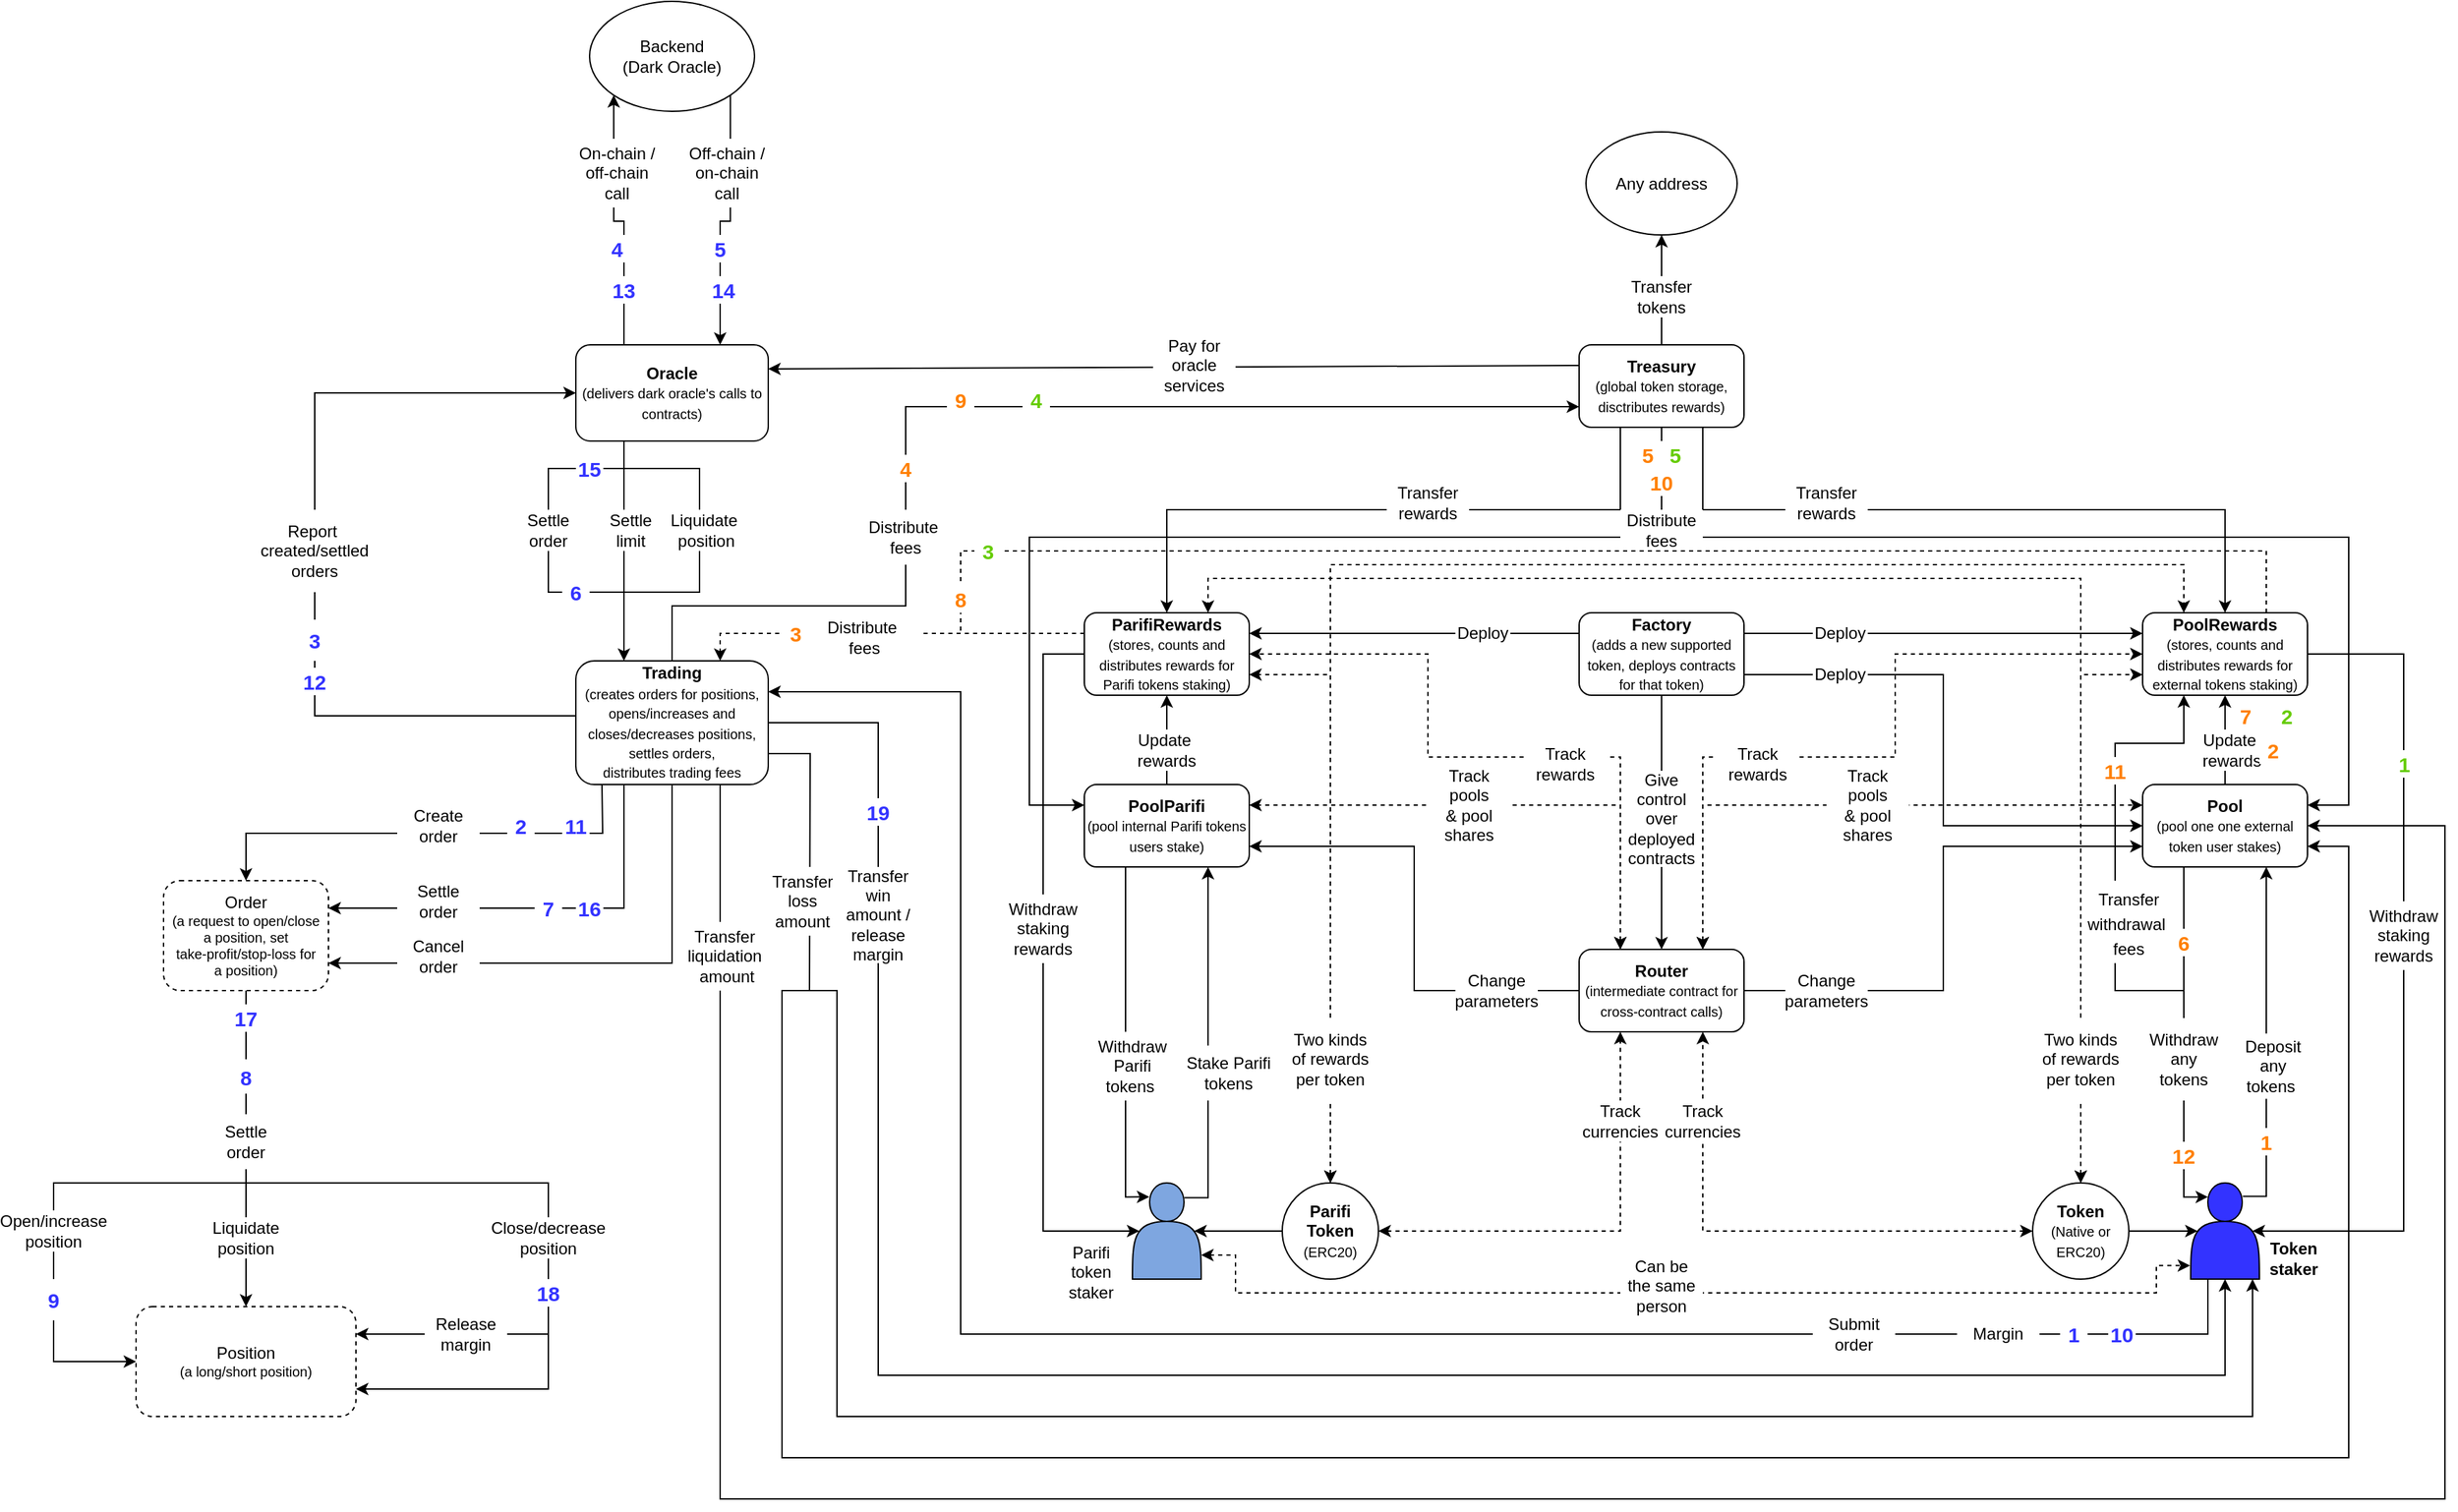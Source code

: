 <mxfile version="20.5.3" type="device"><diagram id="ODm6W6HUBtGSXCXkQlaS" name="Страница 1"><mxGraphModel dx="2249" dy="791" grid="1" gridSize="10" guides="1" tooltips="1" connect="1" arrows="1" fold="1" page="1" pageScale="1" pageWidth="827" pageHeight="1169" math="0" shadow="0"><root><mxCell id="0"/><mxCell id="1" parent="0"/><mxCell id="grOYppecKNRDdf87XEda-1" value="&lt;b style=&quot;&quot;&gt;&lt;font style=&quot;font-size: 12px;&quot;&gt;Factory&lt;/font&gt;&lt;/b&gt;&lt;br&gt;&lt;span style=&quot;font-size: 10px;&quot;&gt;(adds a new supported token, deploys contracts for that token)&lt;/span&gt;" style="rounded=1;whiteSpace=wrap;html=1;" parent="1" vertex="1"><mxGeometry x="630" y="525" width="120" height="60" as="geometry"/></mxCell><mxCell id="grOYppecKNRDdf87XEda-2" value="&lt;font style=&quot;font-size: 12px;&quot;&gt;&lt;b&gt;Oracle&lt;/b&gt;&lt;/font&gt;&lt;br&gt;&lt;font style=&quot;font-size: 10px;&quot;&gt;(delivers dark oracle's calls to contracts)&lt;/font&gt;" style="rounded=1;whiteSpace=wrap;html=1;" parent="1" vertex="1"><mxGeometry x="-100" y="330" width="140" height="70" as="geometry"/></mxCell><mxCell id="grOYppecKNRDdf87XEda-3" value="&lt;b&gt;Pool&lt;/b&gt;&lt;br style=&quot;font-size: 11px;&quot;&gt;&lt;font size=&quot;1&quot;&gt;(pool one one external token user stakes)&lt;/font&gt;" style="rounded=1;whiteSpace=wrap;html=1;" parent="1" vertex="1"><mxGeometry x="1040" y="650" width="120" height="60" as="geometry"/></mxCell><mxCell id="grOYppecKNRDdf87XEda-4" value="&lt;b&gt;PoolParifi&lt;/b&gt;&lt;br style=&quot;font-size: 11px;&quot;&gt;&lt;font size=&quot;1&quot;&gt;(pool internal Parifi tokens users stake)&lt;/font&gt;" style="rounded=1;whiteSpace=wrap;html=1;" parent="1" vertex="1"><mxGeometry x="270" y="650" width="120" height="60" as="geometry"/></mxCell><mxCell id="grOYppecKNRDdf87XEda-5" value="&lt;b&gt;PoolRewards&lt;/b&gt;&lt;br style=&quot;font-size: 11px;&quot;&gt;&lt;font size=&quot;1&quot;&gt;(stores, counts and distributes rewards for external tokens staking)&lt;/font&gt;" style="rounded=1;whiteSpace=wrap;html=1;" parent="1" vertex="1"><mxGeometry x="1040" y="525" width="120" height="60" as="geometry"/></mxCell><mxCell id="grOYppecKNRDdf87XEda-6" value="&lt;font style=&quot;font-size: 12px;&quot;&gt;&lt;b&gt;Trading&lt;/b&gt;&lt;/font&gt;&lt;br&gt;&lt;span style=&quot;font-size: 10px;&quot;&gt;(creates orders for positions, opens/increases and closes/decreases positions, settles orders,&lt;/span&gt;&lt;br&gt;&lt;span style=&quot;font-size: 10px;&quot;&gt;distributes trading fees&lt;/span&gt;" style="rounded=1;whiteSpace=wrap;html=1;" parent="1" vertex="1"><mxGeometry x="-100" y="560" width="140" height="90" as="geometry"/></mxCell><mxCell id="grOYppecKNRDdf87XEda-7" value="Backend&lt;br&gt;(Dark Oracle)" style="ellipse;whiteSpace=wrap;html=1;" parent="1" vertex="1"><mxGeometry x="-90" y="80" width="120" height="80" as="geometry"/></mxCell><mxCell id="grOYppecKNRDdf87XEda-8" value="&lt;b&gt;Router&lt;/b&gt;&lt;br style=&quot;font-size: 11px;&quot;&gt;&lt;font size=&quot;1&quot;&gt;(intermediate contract for cross-contract calls)&lt;/font&gt;" style="rounded=1;whiteSpace=wrap;html=1;" parent="1" vertex="1"><mxGeometry x="630" y="770" width="120" height="60" as="geometry"/></mxCell><mxCell id="grOYppecKNRDdf87XEda-9" value="&lt;b&gt;Treasury&lt;/b&gt;&lt;br style=&quot;font-size: 11px;&quot;&gt;&lt;font size=&quot;1&quot;&gt;(global token storage, disctributes rewards)&lt;/font&gt;" style="rounded=1;whiteSpace=wrap;html=1;" parent="1" vertex="1"><mxGeometry x="630" y="330" width="120" height="60" as="geometry"/></mxCell><mxCell id="grOYppecKNRDdf87XEda-13" value="&lt;b&gt;ParifiRewards&lt;/b&gt;&lt;br style=&quot;font-size: 11px;&quot;&gt;&lt;font size=&quot;1&quot;&gt;(stores, counts and distributes rewards for Parifi tokens staking)&lt;/font&gt;" style="rounded=1;whiteSpace=wrap;html=1;" parent="1" vertex="1"><mxGeometry x="270" y="525" width="120" height="60" as="geometry"/></mxCell><mxCell id="Tt6l7x2BkO0PDTnA9BdA-1" value="&lt;b&gt;Token&lt;/b&gt;&lt;br&gt;&lt;font style=&quot;font-size: 10px;&quot;&gt;(Native or ERC20)&lt;/font&gt;" style="ellipse;whiteSpace=wrap;html=1;aspect=fixed;" parent="1" vertex="1"><mxGeometry x="960" y="940" width="70" height="70" as="geometry"/></mxCell><mxCell id="Tt6l7x2BkO0PDTnA9BdA-2" value="&lt;b&gt;Parifi &lt;br&gt;Token&lt;/b&gt;&lt;br&gt;&lt;font style=&quot;font-size: 10px;&quot;&gt;(ERC20)&lt;/font&gt;" style="ellipse;whiteSpace=wrap;html=1;aspect=fixed;" parent="1" vertex="1"><mxGeometry x="414" y="940" width="70" height="70" as="geometry"/></mxCell><mxCell id="Tt6l7x2BkO0PDTnA9BdA-12" value="" style="endArrow=classic;html=1;rounded=0;exitX=1;exitY=0.5;exitDx=0;exitDy=0;entryX=0.1;entryY=0.5;entryDx=0;entryDy=0;entryPerimeter=0;" parent="1" source="Tt6l7x2BkO0PDTnA9BdA-1" target="Tt6l7x2BkO0PDTnA9BdA-158" edge="1"><mxGeometry width="50" height="50" relative="1" as="geometry"><mxPoint x="1030" y="970" as="sourcePoint"/><mxPoint x="1070" y="975" as="targetPoint"/></mxGeometry></mxCell><mxCell id="Tt6l7x2BkO0PDTnA9BdA-17" value="" style="endArrow=classic;html=1;rounded=0;edgeStyle=orthogonalEdgeStyle;entryX=0.5;entryY=0;entryDx=0;entryDy=0;exitX=0.25;exitY=1;exitDx=0;exitDy=0;" parent="1" source="grOYppecKNRDdf87XEda-9" target="grOYppecKNRDdf87XEda-13" edge="1"><mxGeometry width="50" height="50" relative="1" as="geometry"><mxPoint x="600" y="630" as="sourcePoint"/><mxPoint x="650" y="580" as="targetPoint"/><Array as="points"><mxPoint x="660" y="450"/><mxPoint x="330" y="450"/></Array></mxGeometry></mxCell><mxCell id="grOYppecKNRDdf87XEda-25" value="Transfer rewards" style="text;html=1;align=center;verticalAlign=middle;whiteSpace=wrap;rounded=0;fillColor=default;" parent="1" vertex="1"><mxGeometry x="490" y="430" width="60" height="30" as="geometry"/></mxCell><mxCell id="Tt6l7x2BkO0PDTnA9BdA-20" value="" style="endArrow=classic;html=1;rounded=0;edgeStyle=orthogonalEdgeStyle;exitX=0.75;exitY=1;exitDx=0;exitDy=0;entryX=0.5;entryY=0;entryDx=0;entryDy=0;" parent="1" source="grOYppecKNRDdf87XEda-9" target="grOYppecKNRDdf87XEda-5" edge="1"><mxGeometry width="50" height="50" relative="1" as="geometry"><mxPoint x="600" y="630" as="sourcePoint"/><mxPoint x="860" y="520" as="targetPoint"/><Array as="points"><mxPoint x="720" y="450"/><mxPoint x="1100" y="450"/></Array></mxGeometry></mxCell><mxCell id="grOYppecKNRDdf87XEda-27" value="Transfer rewards" style="text;html=1;align=center;verticalAlign=middle;whiteSpace=wrap;rounded=0;fillColor=default;" parent="1" vertex="1"><mxGeometry x="780" y="430" width="60" height="30" as="geometry"/></mxCell><mxCell id="Tt6l7x2BkO0PDTnA9BdA-23" value="" style="endArrow=classic;html=1;rounded=0;exitX=0;exitY=0.5;exitDx=0;exitDy=0;entryX=0.9;entryY=0.5;entryDx=0;entryDy=0;entryPerimeter=0;" parent="1" source="Tt6l7x2BkO0PDTnA9BdA-2" target="Tt6l7x2BkO0PDTnA9BdA-163" edge="1"><mxGeometry width="50" height="50" relative="1" as="geometry"><mxPoint x="600" y="870" as="sourcePoint"/><mxPoint x="360" y="975" as="targetPoint"/></mxGeometry></mxCell><mxCell id="Tt6l7x2BkO0PDTnA9BdA-31" value="" style="endArrow=classic;html=1;rounded=0;edgeStyle=orthogonalEdgeStyle;exitX=0.755;exitY=0.153;exitDx=0;exitDy=0;exitPerimeter=0;entryX=0.75;entryY=1;entryDx=0;entryDy=0;" parent="1" source="Tt6l7x2BkO0PDTnA9BdA-163" target="grOYppecKNRDdf87XEda-4" edge="1"><mxGeometry width="50" height="50" relative="1" as="geometry"><mxPoint x="337.5" y="951" as="sourcePoint"/><mxPoint x="650" y="820" as="targetPoint"/><Array as="points"><mxPoint x="360" y="951"/></Array></mxGeometry></mxCell><mxCell id="Tt6l7x2BkO0PDTnA9BdA-32" value="" style="endArrow=classic;html=1;rounded=0;edgeStyle=orthogonalEdgeStyle;exitX=0.25;exitY=1;exitDx=0;exitDy=0;entryX=0.245;entryY=0.145;entryDx=0;entryDy=0;entryPerimeter=0;" parent="1" source="grOYppecKNRDdf87XEda-4" target="Tt6l7x2BkO0PDTnA9BdA-163" edge="1"><mxGeometry width="50" height="50" relative="1" as="geometry"><mxPoint x="600" y="870" as="sourcePoint"/><mxPoint x="322.5" y="951" as="targetPoint"/><Array as="points"><mxPoint x="300" y="950"/></Array></mxGeometry></mxCell><mxCell id="Tt6l7x2BkO0PDTnA9BdA-25" value="Withdraw Parifi tokens&amp;nbsp;" style="text;html=1;strokeColor=none;fillColor=default;align=center;verticalAlign=middle;whiteSpace=wrap;rounded=0;fontFamily=Helvetica;fontSize=12;fontColor=default;" parent="1" vertex="1"><mxGeometry x="270" y="830" width="70" height="50" as="geometry"/></mxCell><mxCell id="grOYppecKNRDdf87XEda-42" value="Stake Parifi tokens" style="text;html=1;strokeColor=none;fillColor=default;align=center;verticalAlign=middle;whiteSpace=wrap;rounded=0;fontFamily=Helvetica;fontSize=12;fontColor=default;" parent="1" vertex="1"><mxGeometry x="340" y="840" width="70" height="40" as="geometry"/></mxCell><mxCell id="Tt6l7x2BkO0PDTnA9BdA-33" value="" style="endArrow=classic;html=1;rounded=0;edgeStyle=orthogonalEdgeStyle;entryX=0.75;entryY=1;entryDx=0;entryDy=0;exitX=0.758;exitY=0.139;exitDx=0;exitDy=0;exitPerimeter=0;" parent="1" source="Tt6l7x2BkO0PDTnA9BdA-158" target="grOYppecKNRDdf87XEda-3" edge="1"><mxGeometry width="50" height="50" relative="1" as="geometry"><mxPoint x="1107.5" y="951" as="sourcePoint"/><mxPoint x="870" y="820" as="targetPoint"/><Array as="points"><mxPoint x="1130" y="950"/></Array></mxGeometry></mxCell><mxCell id="Tt6l7x2BkO0PDTnA9BdA-34" value="" style="endArrow=classic;html=1;rounded=0;edgeStyle=orthogonalEdgeStyle;exitX=0.25;exitY=1;exitDx=0;exitDy=0;entryX=0.252;entryY=0.146;entryDx=0;entryDy=0;entryPerimeter=0;" parent="1" source="grOYppecKNRDdf87XEda-3" target="Tt6l7x2BkO0PDTnA9BdA-158" edge="1"><mxGeometry width="50" height="50" relative="1" as="geometry"><mxPoint x="820" y="870" as="sourcePoint"/><mxPoint x="1092.5" y="951" as="targetPoint"/><Array as="points"><mxPoint x="1070" y="950"/></Array></mxGeometry></mxCell><mxCell id="Tt6l7x2BkO0PDTnA9BdA-35" value="Deposit any tokens&amp;nbsp;" style="text;html=1;strokeColor=none;fillColor=default;align=center;verticalAlign=middle;whiteSpace=wrap;rounded=0;fontFamily=Helvetica;fontSize=12;fontColor=default;" parent="1" vertex="1"><mxGeometry x="1105" y="831.25" width="60" height="47.5" as="geometry"/></mxCell><mxCell id="Tt6l7x2BkO0PDTnA9BdA-37" value="Withdraw any &lt;br&gt;tokens" style="text;html=1;strokeColor=none;fillColor=default;align=center;verticalAlign=middle;whiteSpace=wrap;rounded=0;fontFamily=Helvetica;fontSize=12;fontColor=default;" parent="1" vertex="1"><mxGeometry x="1035" y="820" width="70" height="60" as="geometry"/></mxCell><mxCell id="Tt6l7x2BkO0PDTnA9BdA-40" value="" style="endArrow=classic;startArrow=classic;html=1;rounded=0;edgeStyle=orthogonalEdgeStyle;exitX=0.5;exitY=0;exitDx=0;exitDy=0;entryX=1;entryY=0.75;entryDx=0;entryDy=0;dashed=1;" parent="1" source="Tt6l7x2BkO0PDTnA9BdA-2" target="grOYppecKNRDdf87XEda-13" edge="1"><mxGeometry width="50" height="50" relative="1" as="geometry"><mxPoint x="820" y="840" as="sourcePoint"/><mxPoint x="400" y="600" as="targetPoint"/></mxGeometry></mxCell><mxCell id="Tt6l7x2BkO0PDTnA9BdA-41" value="" style="endArrow=classic;startArrow=classic;html=1;rounded=0;edgeStyle=orthogonalEdgeStyle;exitX=0.5;exitY=0;exitDx=0;exitDy=0;dashed=1;" parent="1" source="Tt6l7x2BkO0PDTnA9BdA-1" edge="1"><mxGeometry width="50" height="50" relative="1" as="geometry"><mxPoint x="700" y="950" as="sourcePoint"/><mxPoint x="1040" y="570" as="targetPoint"/><Array as="points"><mxPoint x="995" y="570"/></Array></mxGeometry></mxCell><mxCell id="Tt6l7x2BkO0PDTnA9BdA-45" value="" style="endArrow=classic;html=1;rounded=0;edgeStyle=orthogonalEdgeStyle;exitX=0;exitY=0.25;exitDx=0;exitDy=0;entryX=1;entryY=0.25;entryDx=0;entryDy=0;" parent="1" source="grOYppecKNRDdf87XEda-1" target="grOYppecKNRDdf87XEda-13" edge="1"><mxGeometry width="50" height="50" relative="1" as="geometry"><mxPoint x="730" y="630" as="sourcePoint"/><mxPoint x="780" y="580" as="targetPoint"/></mxGeometry></mxCell><mxCell id="Tt6l7x2BkO0PDTnA9BdA-46" value="" style="endArrow=classic;html=1;rounded=0;edgeStyle=orthogonalEdgeStyle;exitX=1;exitY=0.25;exitDx=0;exitDy=0;entryX=0;entryY=0.25;entryDx=0;entryDy=0;" parent="1" source="grOYppecKNRDdf87XEda-1" target="grOYppecKNRDdf87XEda-5" edge="1"><mxGeometry width="50" height="50" relative="1" as="geometry"><mxPoint x="717" y="550" as="sourcePoint"/><mxPoint x="400" y="550" as="targetPoint"/></mxGeometry></mxCell><mxCell id="Tt6l7x2BkO0PDTnA9BdA-47" value="" style="endArrow=classic;html=1;rounded=0;edgeStyle=orthogonalEdgeStyle;exitX=1;exitY=0.75;exitDx=0;exitDy=0;entryX=0;entryY=0.5;entryDx=0;entryDy=0;" parent="1" source="grOYppecKNRDdf87XEda-1" target="grOYppecKNRDdf87XEda-3" edge="1"><mxGeometry width="50" height="50" relative="1" as="geometry"><mxPoint x="837" y="550" as="sourcePoint"/><mxPoint x="1050" y="550" as="targetPoint"/></mxGeometry></mxCell><mxCell id="Tt6l7x2BkO0PDTnA9BdA-48" value="Deploy" style="text;html=1;strokeColor=none;fillColor=default;align=center;verticalAlign=middle;whiteSpace=wrap;rounded=0;" parent="1" vertex="1"><mxGeometry x="540" y="525" width="40" height="30" as="geometry"/></mxCell><mxCell id="Tt6l7x2BkO0PDTnA9BdA-49" value="Deploy" style="text;html=1;strokeColor=none;fillColor=default;align=center;verticalAlign=middle;whiteSpace=wrap;rounded=0;" parent="1" vertex="1"><mxGeometry x="800" y="525" width="40" height="30" as="geometry"/></mxCell><mxCell id="Tt6l7x2BkO0PDTnA9BdA-50" value="Deploy" style="text;html=1;strokeColor=none;fillColor=default;align=center;verticalAlign=middle;whiteSpace=wrap;rounded=0;" parent="1" vertex="1"><mxGeometry x="800" y="555" width="40" height="30" as="geometry"/></mxCell><mxCell id="Tt6l7x2BkO0PDTnA9BdA-53" value="" style="endArrow=classic;startArrow=classic;html=1;rounded=0;edgeStyle=orthogonalEdgeStyle;entryX=0.25;entryY=1;entryDx=0;entryDy=0;exitX=1;exitY=0.5;exitDx=0;exitDy=0;dashed=1;" parent="1" source="Tt6l7x2BkO0PDTnA9BdA-2" target="grOYppecKNRDdf87XEda-8" edge="1"><mxGeometry width="50" height="50" relative="1" as="geometry"><mxPoint x="730" y="910" as="sourcePoint"/><mxPoint x="780" y="860" as="targetPoint"/></mxGeometry></mxCell><mxCell id="Tt6l7x2BkO0PDTnA9BdA-54" value="" style="endArrow=classic;startArrow=classic;html=1;rounded=0;edgeStyle=orthogonalEdgeStyle;entryX=0.75;entryY=1;entryDx=0;entryDy=0;exitX=0;exitY=0.5;exitDx=0;exitDy=0;dashed=1;" parent="1" source="Tt6l7x2BkO0PDTnA9BdA-1" target="grOYppecKNRDdf87XEda-8" edge="1"><mxGeometry width="50" height="50" relative="1" as="geometry"><mxPoint x="494.0" y="985" as="sourcePoint"/><mxPoint x="720" y="840" as="targetPoint"/><Array as="points"><mxPoint x="720" y="975"/></Array></mxGeometry></mxCell><mxCell id="Tt6l7x2BkO0PDTnA9BdA-55" value="Track&lt;br&gt;currencies" style="text;html=1;strokeColor=none;fillColor=default;align=center;verticalAlign=middle;whiteSpace=wrap;rounded=0;" parent="1" vertex="1"><mxGeometry x="630" y="880" width="60" height="30" as="geometry"/></mxCell><mxCell id="Tt6l7x2BkO0PDTnA9BdA-57" value="Track&lt;br&gt;currencies" style="text;html=1;strokeColor=none;fillColor=default;align=center;verticalAlign=middle;whiteSpace=wrap;rounded=0;" parent="1" vertex="1"><mxGeometry x="690" y="880" width="60" height="30" as="geometry"/></mxCell><mxCell id="Tt6l7x2BkO0PDTnA9BdA-59" value="" style="endArrow=classic;html=1;rounded=0;exitX=0.5;exitY=1;exitDx=0;exitDy=0;entryX=0.5;entryY=0;entryDx=0;entryDy=0;" parent="1" source="grOYppecKNRDdf87XEda-1" target="grOYppecKNRDdf87XEda-8" edge="1"><mxGeometry width="50" height="50" relative="1" as="geometry"><mxPoint x="730" y="900" as="sourcePoint"/><mxPoint x="780" y="850" as="targetPoint"/></mxGeometry></mxCell><mxCell id="Tt6l7x2BkO0PDTnA9BdA-60" value="Give сontrol&lt;br&gt;over deployed contracts" style="text;html=1;strokeColor=none;fillColor=default;align=center;verticalAlign=middle;whiteSpace=wrap;rounded=0;" parent="1" vertex="1"><mxGeometry x="660" y="640" width="60" height="70" as="geometry"/></mxCell><mxCell id="Tt6l7x2BkO0PDTnA9BdA-62" value="" style="endArrow=classic;html=1;rounded=0;edgeStyle=orthogonalEdgeStyle;entryX=0;entryY=0.75;entryDx=0;entryDy=0;exitX=1;exitY=0.5;exitDx=0;exitDy=0;" parent="1" source="grOYppecKNRDdf87XEda-8" target="grOYppecKNRDdf87XEda-3" edge="1"><mxGeometry width="50" height="50" relative="1" as="geometry"><mxPoint x="730" y="890" as="sourcePoint"/><mxPoint x="780" y="840" as="targetPoint"/></mxGeometry></mxCell><mxCell id="Tt6l7x2BkO0PDTnA9BdA-63" value="" style="endArrow=classic;html=1;rounded=0;edgeStyle=orthogonalEdgeStyle;entryX=1;entryY=0.75;entryDx=0;entryDy=0;exitX=0;exitY=0.5;exitDx=0;exitDy=0;" parent="1" source="grOYppecKNRDdf87XEda-8" target="grOYppecKNRDdf87XEda-4" edge="1"><mxGeometry width="50" height="50" relative="1" as="geometry"><mxPoint x="760" y="810" as="sourcePoint"/><mxPoint x="1050" y="705" as="targetPoint"/></mxGeometry></mxCell><mxCell id="Tt6l7x2BkO0PDTnA9BdA-64" value="Change parameters" style="text;html=1;strokeColor=none;fillColor=default;align=center;verticalAlign=middle;whiteSpace=wrap;rounded=0;" parent="1" vertex="1"><mxGeometry x="540" y="785" width="60" height="30" as="geometry"/></mxCell><mxCell id="Tt6l7x2BkO0PDTnA9BdA-65" value="Change parameters" style="text;html=1;strokeColor=none;fillColor=default;align=center;verticalAlign=middle;whiteSpace=wrap;rounded=0;" parent="1" vertex="1"><mxGeometry x="780" y="785" width="60" height="30" as="geometry"/></mxCell><mxCell id="Tt6l7x2BkO0PDTnA9BdA-66" value="" style="endArrow=classic;html=1;rounded=0;entryX=1;entryY=0.25;entryDx=0;entryDy=0;exitX=0;exitY=0.25;exitDx=0;exitDy=0;" parent="1" source="grOYppecKNRDdf87XEda-9" target="grOYppecKNRDdf87XEda-2" edge="1"><mxGeometry width="50" height="50" relative="1" as="geometry"><mxPoint x="230" y="410" as="sourcePoint"/><mxPoint x="280" y="360" as="targetPoint"/></mxGeometry></mxCell><mxCell id="grOYppecKNRDdf87XEda-20" value="Pay for oracle services" style="text;html=1;strokeColor=none;fillColor=default;align=center;verticalAlign=middle;whiteSpace=wrap;rounded=0;" parent="1" vertex="1"><mxGeometry x="320" y="330" width="60" height="30" as="geometry"/></mxCell><mxCell id="Tt6l7x2BkO0PDTnA9BdA-72" value="" style="endArrow=classic;html=1;rounded=0;edgeStyle=orthogonalEdgeStyle;exitX=0;exitY=0.5;exitDx=0;exitDy=0;entryX=0;entryY=0.5;entryDx=0;entryDy=0;" parent="1" source="grOYppecKNRDdf87XEda-6" target="grOYppecKNRDdf87XEda-2" edge="1"><mxGeometry width="50" height="50" relative="1" as="geometry"><mxPoint x="180" y="410" as="sourcePoint"/><mxPoint x="230" y="360" as="targetPoint"/><Array as="points"><mxPoint x="-100" y="600"/><mxPoint x="-290" y="600"/><mxPoint x="-290" y="365"/></Array></mxGeometry></mxCell><mxCell id="Tt6l7x2BkO0PDTnA9BdA-73" value="Report&amp;nbsp;&lt;br&gt;created/settled orders" style="text;html=1;strokeColor=none;fillColor=default;align=center;verticalAlign=middle;whiteSpace=wrap;rounded=0;" parent="1" vertex="1"><mxGeometry x="-320" y="450" width="60" height="60" as="geometry"/></mxCell><mxCell id="Tt6l7x2BkO0PDTnA9BdA-87" value="" style="endArrow=classic;startArrow=classic;html=1;rounded=0;edgeStyle=orthogonalEdgeStyle;entryX=0;entryY=0.5;entryDx=0;entryDy=0;exitX=0.75;exitY=0;exitDx=0;exitDy=0;dashed=1;" parent="1" source="grOYppecKNRDdf87XEda-8" target="grOYppecKNRDdf87XEda-5" edge="1"><mxGeometry width="50" height="50" relative="1" as="geometry"><mxPoint x="720" y="740" as="sourcePoint"/><mxPoint x="770" y="690" as="targetPoint"/><Array as="points"><mxPoint x="720" y="630"/><mxPoint x="860" y="630"/><mxPoint x="860" y="555"/></Array></mxGeometry></mxCell><mxCell id="Tt6l7x2BkO0PDTnA9BdA-85" value="Track rewards" style="text;html=1;strokeColor=none;fillColor=default;align=center;verticalAlign=middle;whiteSpace=wrap;rounded=0;" parent="1" vertex="1"><mxGeometry x="730" y="620" width="60" height="30" as="geometry"/></mxCell><mxCell id="Tt6l7x2BkO0PDTnA9BdA-88" value="" style="endArrow=classic;startArrow=classic;html=1;rounded=0;edgeStyle=orthogonalEdgeStyle;entryX=1;entryY=0.5;entryDx=0;entryDy=0;exitX=0.25;exitY=0;exitDx=0;exitDy=0;dashed=1;" parent="1" source="grOYppecKNRDdf87XEda-8" target="grOYppecKNRDdf87XEda-13" edge="1"><mxGeometry width="50" height="50" relative="1" as="geometry"><mxPoint x="720" y="740" as="sourcePoint"/><mxPoint x="770" y="690" as="targetPoint"/><Array as="points"><mxPoint x="660" y="630"/><mxPoint x="520" y="630"/><mxPoint x="520" y="555"/></Array></mxGeometry></mxCell><mxCell id="Tt6l7x2BkO0PDTnA9BdA-84" value="Track rewards" style="text;html=1;strokeColor=none;fillColor=default;align=center;verticalAlign=middle;whiteSpace=wrap;rounded=0;" parent="1" vertex="1"><mxGeometry x="590" y="620" width="60" height="30" as="geometry"/></mxCell><mxCell id="Tt6l7x2BkO0PDTnA9BdA-89" value="" style="endArrow=classic;startArrow=classic;html=1;rounded=0;edgeStyle=orthogonalEdgeStyle;entryX=0;entryY=0.25;entryDx=0;entryDy=0;exitX=0.75;exitY=0;exitDx=0;exitDy=0;dashed=1;" parent="1" source="grOYppecKNRDdf87XEda-8" target="grOYppecKNRDdf87XEda-3" edge="1"><mxGeometry width="50" height="50" relative="1" as="geometry"><mxPoint x="720" y="740" as="sourcePoint"/><mxPoint x="770" y="690" as="targetPoint"/></mxGeometry></mxCell><mxCell id="Tt6l7x2BkO0PDTnA9BdA-90" value="" style="endArrow=classic;startArrow=classic;html=1;rounded=0;edgeStyle=orthogonalEdgeStyle;entryX=1;entryY=0.25;entryDx=0;entryDy=0;exitX=0.25;exitY=0;exitDx=0;exitDy=0;dashed=1;" parent="1" source="grOYppecKNRDdf87XEda-8" target="grOYppecKNRDdf87XEda-4" edge="1"><mxGeometry width="50" height="50" relative="1" as="geometry"><mxPoint x="720" y="740" as="sourcePoint"/><mxPoint x="770" y="690" as="targetPoint"/></mxGeometry></mxCell><mxCell id="Tt6l7x2BkO0PDTnA9BdA-91" value="Track pools&lt;br&gt;&amp;amp; pool shares" style="text;html=1;strokeColor=none;fillColor=default;align=center;verticalAlign=middle;whiteSpace=wrap;rounded=0;" parent="1" vertex="1"><mxGeometry x="520" y="650" width="60" height="30" as="geometry"/></mxCell><mxCell id="Tt6l7x2BkO0PDTnA9BdA-92" value="Track pools&lt;br&gt;&amp;amp; pool shares" style="text;html=1;strokeColor=none;fillColor=default;align=center;verticalAlign=middle;whiteSpace=wrap;rounded=0;" parent="1" vertex="1"><mxGeometry x="810" y="650" width="60" height="30" as="geometry"/></mxCell><mxCell id="Tt6l7x2BkO0PDTnA9BdA-95" value="" style="endArrow=classic;html=1;rounded=0;fontSize=10;edgeStyle=orthogonalEdgeStyle;exitX=0;exitY=0.5;exitDx=0;exitDy=0;entryX=0.1;entryY=0.5;entryDx=0;entryDy=0;entryPerimeter=0;" parent="1" source="grOYppecKNRDdf87XEda-13" target="Tt6l7x2BkO0PDTnA9BdA-163" edge="1"><mxGeometry width="50" height="50" relative="1" as="geometry"><mxPoint x="450" y="830" as="sourcePoint"/><mxPoint x="290" y="975" as="targetPoint"/><Array as="points"><mxPoint x="240" y="555"/><mxPoint x="240" y="975"/></Array></mxGeometry></mxCell><mxCell id="Tt6l7x2BkO0PDTnA9BdA-96" value="" style="endArrow=classic;html=1;rounded=0;fontSize=10;edgeStyle=orthogonalEdgeStyle;exitX=1;exitY=0.5;exitDx=0;exitDy=0;entryX=0.9;entryY=0.5;entryDx=0;entryDy=0;entryPerimeter=0;" parent="1" source="grOYppecKNRDdf87XEda-5" target="Tt6l7x2BkO0PDTnA9BdA-158" edge="1"><mxGeometry width="50" height="50" relative="1" as="geometry"><mxPoint x="450" y="830" as="sourcePoint"/><mxPoint x="1150" y="975" as="targetPoint"/><Array as="points"><mxPoint x="1230" y="555"/><mxPoint x="1230" y="975"/></Array></mxGeometry></mxCell><mxCell id="Tt6l7x2BkO0PDTnA9BdA-97" value="&lt;font style=&quot;font-size: 12px;&quot;&gt;Withdraw staking rewards&lt;/font&gt;" style="text;html=1;strokeColor=none;fillColor=default;align=center;verticalAlign=middle;whiteSpace=wrap;rounded=0;fontSize=10;" parent="1" vertex="1"><mxGeometry x="210" y="730" width="60" height="50" as="geometry"/></mxCell><mxCell id="Tt6l7x2BkO0PDTnA9BdA-99" value="&lt;font style=&quot;font-size: 12px;&quot;&gt;Withdraw staking rewards&lt;/font&gt;" style="text;html=1;strokeColor=none;fillColor=default;align=center;verticalAlign=middle;whiteSpace=wrap;rounded=0;fontSize=12;" parent="1" vertex="1"><mxGeometry x="1200" y="735" width="60" height="50" as="geometry"/></mxCell><mxCell id="Tt6l7x2BkO0PDTnA9BdA-100" value="" style="endArrow=classic;startArrow=classic;html=1;rounded=0;fontSize=12;exitX=0.5;exitY=0;exitDx=0;exitDy=0;entryX=0.25;entryY=0;entryDx=0;entryDy=0;edgeStyle=orthogonalEdgeStyle;dashed=1;" parent="1" source="Tt6l7x2BkO0PDTnA9BdA-2" target="grOYppecKNRDdf87XEda-5" edge="1"><mxGeometry width="50" height="50" relative="1" as="geometry"><mxPoint x="680" y="820" as="sourcePoint"/><mxPoint x="730" y="770" as="targetPoint"/><Array as="points"><mxPoint x="449" y="490"/><mxPoint x="1070" y="490"/></Array></mxGeometry></mxCell><mxCell id="Tt6l7x2BkO0PDTnA9BdA-101" value="" style="endArrow=classic;startArrow=classic;html=1;rounded=0;fontSize=12;edgeStyle=orthogonalEdgeStyle;exitX=0.5;exitY=0;exitDx=0;exitDy=0;entryX=0.75;entryY=0;entryDx=0;entryDy=0;dashed=1;" parent="1" source="Tt6l7x2BkO0PDTnA9BdA-1" target="grOYppecKNRDdf87XEda-13" edge="1"><mxGeometry width="50" height="50" relative="1" as="geometry"><mxPoint x="680" y="820" as="sourcePoint"/><mxPoint x="730" y="770" as="targetPoint"/><Array as="points"><mxPoint x="995" y="500"/><mxPoint x="360" y="500"/></Array></mxGeometry></mxCell><mxCell id="Tt6l7x2BkO0PDTnA9BdA-102" value="Two kinds of rewards per token" style="text;html=1;strokeColor=none;fillColor=default;align=center;verticalAlign=middle;whiteSpace=wrap;rounded=0;fontSize=12;" parent="1" vertex="1"><mxGeometry x="419" y="820" width="60" height="60" as="geometry"/></mxCell><mxCell id="Tt6l7x2BkO0PDTnA9BdA-103" value="Two kinds of rewards per token" style="text;html=1;strokeColor=none;fillColor=default;align=center;verticalAlign=middle;whiteSpace=wrap;rounded=0;fontSize=12;" parent="1" vertex="1"><mxGeometry x="965" y="820" width="60" height="60" as="geometry"/></mxCell><mxCell id="Tt6l7x2BkO0PDTnA9BdA-108" value="&lt;span style=&quot;font-size: 12px;&quot;&gt;Order&lt;/span&gt;&lt;br style=&quot;font-size: 12px;&quot;&gt;(a request to open/close&lt;br&gt;a position, set&lt;br&gt;take-profit/stop-loss for&lt;br&gt;a position)" style="rounded=1;whiteSpace=wrap;html=1;dashed=1;fontSize=10;fillColor=default;" parent="1" vertex="1"><mxGeometry x="-400" y="720" width="120" height="80" as="geometry"/></mxCell><mxCell id="Tt6l7x2BkO0PDTnA9BdA-113" value="&lt;span style=&quot;font-size: 12px;&quot;&gt;Position&lt;/span&gt;&lt;br style=&quot;font-size: 12px;&quot;&gt;(a long/short position)" style="rounded=1;whiteSpace=wrap;html=1;dashed=1;fontSize=10;fillColor=default;" parent="1" vertex="1"><mxGeometry x="-420" y="1030" width="160" height="80" as="geometry"/></mxCell><mxCell id="Tt6l7x2BkO0PDTnA9BdA-117" value="" style="endArrow=none;startArrow=classic;html=1;rounded=0;fontSize=10;edgeStyle=orthogonalEdgeStyle;exitX=0.5;exitY=0;exitDx=0;exitDy=0;startFill=1;endFill=0;" parent="1" source="Tt6l7x2BkO0PDTnA9BdA-108" edge="1"><mxGeometry width="50" height="50" relative="1" as="geometry"><mxPoint x="-80" y="730" as="sourcePoint"/><mxPoint x="-81" y="650" as="targetPoint"/></mxGeometry></mxCell><mxCell id="Tt6l7x2BkO0PDTnA9BdA-114" value="Create &lt;br style=&quot;font-size: 12px;&quot;&gt;order" style="text;html=1;strokeColor=none;fillColor=default;align=center;verticalAlign=middle;whiteSpace=wrap;rounded=0;dashed=1;fontSize=12;" parent="1" vertex="1"><mxGeometry x="-230" y="665" width="60" height="30" as="geometry"/></mxCell><mxCell id="Tt6l7x2BkO0PDTnA9BdA-118" value="" style="endArrow=classic;html=1;rounded=0;fontSize=10;edgeStyle=orthogonalEdgeStyle;exitX=0.5;exitY=1;exitDx=0;exitDy=0;entryX=1;entryY=0.75;entryDx=0;entryDy=0;" parent="1" source="grOYppecKNRDdf87XEda-6" target="Tt6l7x2BkO0PDTnA9BdA-108" edge="1"><mxGeometry width="50" height="50" relative="1" as="geometry"><mxPoint x="-80" y="740" as="sourcePoint"/><mxPoint x="-30" y="690" as="targetPoint"/></mxGeometry></mxCell><mxCell id="Tt6l7x2BkO0PDTnA9BdA-119" value="Cancel&lt;br style=&quot;font-size: 12px;&quot;&gt;order" style="text;html=1;strokeColor=none;fillColor=default;align=center;verticalAlign=middle;whiteSpace=wrap;rounded=0;dashed=1;fontSize=12;" parent="1" vertex="1"><mxGeometry x="-230" y="760" width="60" height="30" as="geometry"/></mxCell><mxCell id="Tt6l7x2BkO0PDTnA9BdA-122" value="" style="endArrow=none;startArrow=classic;html=1;rounded=0;fontSize=12;edgeStyle=orthogonalEdgeStyle;entryX=0.25;entryY=1;entryDx=0;entryDy=0;exitX=1;exitY=0.25;exitDx=0;exitDy=0;endFill=0;" parent="1" source="Tt6l7x2BkO0PDTnA9BdA-108" target="grOYppecKNRDdf87XEda-6" edge="1"><mxGeometry width="50" height="50" relative="1" as="geometry"><mxPoint x="-200" y="740" as="sourcePoint"/><mxPoint x="-150" y="690" as="targetPoint"/></mxGeometry></mxCell><mxCell id="Tt6l7x2BkO0PDTnA9BdA-123" value="Settle&lt;br style=&quot;font-size: 12px;&quot;&gt;order" style="text;html=1;strokeColor=none;fillColor=default;align=center;verticalAlign=middle;whiteSpace=wrap;rounded=0;dashed=1;fontSize=12;" parent="1" vertex="1"><mxGeometry x="-230" y="720" width="60" height="30" as="geometry"/></mxCell><mxCell id="Tt6l7x2BkO0PDTnA9BdA-128" value="" style="endArrow=classic;html=1;rounded=0;fontSize=12;edgeStyle=orthogonalEdgeStyle;exitX=0.5;exitY=1;exitDx=0;exitDy=0;entryX=0;entryY=0.5;entryDx=0;entryDy=0;" parent="1" source="Tt6l7x2BkO0PDTnA9BdA-108" target="Tt6l7x2BkO0PDTnA9BdA-113" edge="1"><mxGeometry width="50" height="50" relative="1" as="geometry"><mxPoint x="-200" y="900" as="sourcePoint"/><mxPoint x="-150" y="850" as="targetPoint"/><Array as="points"><mxPoint x="-340" y="940"/><mxPoint x="-480" y="940"/><mxPoint x="-480" y="1070"/></Array></mxGeometry></mxCell><mxCell id="Tt6l7x2BkO0PDTnA9BdA-125" value="Open/increase position" style="text;html=1;strokeColor=none;fillColor=default;align=center;verticalAlign=middle;whiteSpace=wrap;rounded=0;dashed=1;fontSize=12;" parent="1" vertex="1"><mxGeometry x="-510" y="960" width="60" height="30" as="geometry"/></mxCell><mxCell id="Tt6l7x2BkO0PDTnA9BdA-129" value="" style="endArrow=classic;html=1;rounded=0;fontSize=12;edgeStyle=orthogonalEdgeStyle;exitX=0.5;exitY=1;exitDx=0;exitDy=0;entryX=1;entryY=0.75;entryDx=0;entryDy=0;" parent="1" source="Tt6l7x2BkO0PDTnA9BdA-108" target="Tt6l7x2BkO0PDTnA9BdA-113" edge="1"><mxGeometry width="50" height="50" relative="1" as="geometry"><mxPoint x="-360" y="810" as="sourcePoint"/><mxPoint x="-380" y="930" as="targetPoint"/><Array as="points"><mxPoint x="-340" y="940"/><mxPoint x="-120" y="940"/><mxPoint x="-120" y="1090"/></Array></mxGeometry></mxCell><mxCell id="Tt6l7x2BkO0PDTnA9BdA-130" value="Close/decrease position" style="text;html=1;strokeColor=none;fillColor=default;align=center;verticalAlign=middle;whiteSpace=wrap;rounded=0;dashed=1;fontSize=12;" parent="1" vertex="1"><mxGeometry x="-150" y="965" width="60" height="30" as="geometry"/></mxCell><mxCell id="Tt6l7x2BkO0PDTnA9BdA-133" value="" style="endArrow=classic;html=1;rounded=0;fontSize=12;entryX=0.5;entryY=0;entryDx=0;entryDy=0;" parent="1" target="Tt6l7x2BkO0PDTnA9BdA-113" edge="1"><mxGeometry width="50" height="50" relative="1" as="geometry"><mxPoint x="-340" y="890" as="sourcePoint"/><mxPoint x="-70" y="920" as="targetPoint"/></mxGeometry></mxCell><mxCell id="Tt6l7x2BkO0PDTnA9BdA-134" value="Liquidate position" style="text;html=1;strokeColor=none;fillColor=default;align=center;verticalAlign=middle;whiteSpace=wrap;rounded=0;dashed=1;fontSize=12;" parent="1" vertex="1"><mxGeometry x="-370" y="965" width="60" height="30" as="geometry"/></mxCell><mxCell id="Tt6l7x2BkO0PDTnA9BdA-135" value="" style="endArrow=classic;html=1;rounded=0;fontSize=12;entryX=1;entryY=0.25;entryDx=0;entryDy=0;" parent="1" target="Tt6l7x2BkO0PDTnA9BdA-113" edge="1"><mxGeometry width="50" height="50" relative="1" as="geometry"><mxPoint x="-120" y="1050" as="sourcePoint"/><mxPoint x="-70" y="920" as="targetPoint"/></mxGeometry></mxCell><mxCell id="Tt6l7x2BkO0PDTnA9BdA-136" value="Release margin" style="text;html=1;strokeColor=none;fillColor=default;align=center;verticalAlign=middle;whiteSpace=wrap;rounded=0;dashed=1;fontSize=12;" parent="1" vertex="1"><mxGeometry x="-210" y="1035" width="60" height="30" as="geometry"/></mxCell><mxCell id="Tt6l7x2BkO0PDTnA9BdA-154" value="" style="endArrow=classic;html=1;rounded=0;fontSize=12;edgeStyle=orthogonalEdgeStyle;entryX=0.5;entryY=1;entryDx=0;entryDy=0;exitX=1;exitY=0.5;exitDx=0;exitDy=0;" parent="1" target="Tt6l7x2BkO0PDTnA9BdA-158" edge="1" source="grOYppecKNRDdf87XEda-6"><mxGeometry width="50" height="50" relative="1" as="geometry"><mxPoint x="80" y="960" as="sourcePoint"/><mxPoint x="1100" y="1030" as="targetPoint"/><Array as="points"><mxPoint x="120" y="605"/><mxPoint x="120" y="1080"/><mxPoint x="1100" y="1080"/></Array></mxGeometry></mxCell><mxCell id="Tt6l7x2BkO0PDTnA9BdA-141" value="Transfer win amount / release margin" style="text;html=1;strokeColor=none;fillColor=default;align=center;verticalAlign=middle;whiteSpace=wrap;rounded=0;dashed=1;fontSize=12;" parent="1" vertex="1"><mxGeometry x="90" y="710" width="60" height="70" as="geometry"/></mxCell><mxCell id="Tt6l7x2BkO0PDTnA9BdA-158" value="" style="shape=actor;whiteSpace=wrap;html=1;fontSize=12;fillColor=#3333FF;" parent="1" vertex="1"><mxGeometry x="1075" y="940" width="50" height="70" as="geometry"/></mxCell><mxCell id="Tt6l7x2BkO0PDTnA9BdA-162" value="&lt;b&gt;Token staker&lt;/b&gt;" style="text;html=1;strokeColor=none;fillColor=none;align=center;verticalAlign=middle;whiteSpace=wrap;rounded=0;fontSize=12;" parent="1" vertex="1"><mxGeometry x="1120" y="980" width="60" height="30" as="geometry"/></mxCell><mxCell id="Tt6l7x2BkO0PDTnA9BdA-163" value="" style="shape=actor;whiteSpace=wrap;html=1;fontSize=12;fillColor=#7EA6E0;strokeColor=#000000;" parent="1" vertex="1"><mxGeometry x="305" y="940" width="50" height="70" as="geometry"/></mxCell><mxCell id="Tt6l7x2BkO0PDTnA9BdA-164" value="Parifi token staker" style="text;html=1;strokeColor=none;fillColor=none;align=center;verticalAlign=middle;whiteSpace=wrap;rounded=0;fontSize=12;" parent="1" vertex="1"><mxGeometry x="245" y="990" width="60" height="30" as="geometry"/></mxCell><mxCell id="Tt6l7x2BkO0PDTnA9BdA-165" value="" style="endArrow=classic;html=1;rounded=0;fontSize=12;edgeStyle=orthogonalEdgeStyle;entryX=1;entryY=0.25;entryDx=0;entryDy=0;exitX=0.25;exitY=1;exitDx=0;exitDy=0;" parent="1" source="Tt6l7x2BkO0PDTnA9BdA-158" target="grOYppecKNRDdf87XEda-6" edge="1"><mxGeometry width="50" height="50" relative="1" as="geometry"><mxPoint x="230" y="680" as="sourcePoint"/><mxPoint x="280" y="630" as="targetPoint"/><Array as="points"><mxPoint x="1088" y="1050"/><mxPoint x="180" y="1050"/><mxPoint x="180" y="583"/></Array></mxGeometry></mxCell><mxCell id="Tt6l7x2BkO0PDTnA9BdA-166" value="Submit order" style="text;html=1;strokeColor=none;fillColor=default;align=center;verticalAlign=middle;whiteSpace=wrap;rounded=0;fontSize=12;" parent="1" vertex="1"><mxGeometry x="800" y="1030" width="60" height="40" as="geometry"/></mxCell><mxCell id="CFTu-QKl8J13pJw6RiTk-1" value="" style="endArrow=classic;html=1;rounded=0;edgeStyle=orthogonalEdgeStyle;exitX=0.5;exitY=1;exitDx=0;exitDy=0;entryX=0;entryY=0.25;entryDx=0;entryDy=0;" edge="1" parent="1" source="grOYppecKNRDdf87XEda-9" target="grOYppecKNRDdf87XEda-4"><mxGeometry width="50" height="50" relative="1" as="geometry"><mxPoint x="660" y="470" as="sourcePoint"/><mxPoint x="710" y="420" as="targetPoint"/><Array as="points"><mxPoint x="690" y="470"/><mxPoint x="230" y="470"/><mxPoint x="230" y="665"/></Array></mxGeometry></mxCell><mxCell id="CFTu-QKl8J13pJw6RiTk-2" value="" style="endArrow=classic;html=1;rounded=0;edgeStyle=orthogonalEdgeStyle;entryX=1;entryY=0.25;entryDx=0;entryDy=0;" edge="1" parent="1" target="grOYppecKNRDdf87XEda-3"><mxGeometry width="50" height="50" relative="1" as="geometry"><mxPoint x="690" y="470" as="sourcePoint"/><mxPoint x="810" y="510" as="targetPoint"/><Array as="points"><mxPoint x="1190" y="470"/><mxPoint x="1190" y="665"/></Array></mxGeometry></mxCell><mxCell id="CFTu-QKl8J13pJw6RiTk-3" value="Distribute&lt;br&gt;fees" style="text;html=1;strokeColor=none;fillColor=default;align=center;verticalAlign=middle;whiteSpace=wrap;rounded=0;" vertex="1" parent="1"><mxGeometry x="660" y="450" width="60" height="30" as="geometry"/></mxCell><mxCell id="CFTu-QKl8J13pJw6RiTk-7" value="" style="endArrow=none;html=1;rounded=0;edgeStyle=orthogonalEdgeStyle;exitX=1;exitY=0.75;exitDx=0;exitDy=0;" edge="1" parent="1" source="grOYppecKNRDdf87XEda-6"><mxGeometry width="50" height="50" relative="1" as="geometry"><mxPoint x="420" y="930" as="sourcePoint"/><mxPoint x="70" y="800" as="targetPoint"/></mxGeometry></mxCell><mxCell id="CFTu-QKl8J13pJw6RiTk-8" style="edgeStyle=orthogonalEdgeStyle;rounded=0;orthogonalLoop=1;jettySize=auto;html=1;exitX=0;exitY=0.25;exitDx=0;exitDy=0;entryX=0.2;entryY=0.4;entryDx=0;entryDy=0;entryPerimeter=0;" edge="1" parent="1" source="Tt6l7x2BkO0PDTnA9BdA-143" target="Tt6l7x2BkO0PDTnA9BdA-143"><mxGeometry relative="1" as="geometry"/></mxCell><mxCell id="Tt6l7x2BkO0PDTnA9BdA-143" value="Transfer loss amount" style="text;html=1;strokeColor=none;fillColor=default;align=center;verticalAlign=middle;whiteSpace=wrap;rounded=0;dashed=1;fontSize=12;" parent="1" vertex="1"><mxGeometry x="40" y="710" width="50" height="50" as="geometry"/></mxCell><mxCell id="CFTu-QKl8J13pJw6RiTk-9" value="" style="endArrow=classic;html=1;rounded=0;edgeStyle=orthogonalEdgeStyle;entryX=0;entryY=1;entryDx=0;entryDy=0;" edge="1" parent="1" target="Tt6l7x2BkO0PDTnA9BdA-162"><mxGeometry width="50" height="50" relative="1" as="geometry"><mxPoint x="70" y="800" as="sourcePoint"/><mxPoint x="40" y="880" as="targetPoint"/><Array as="points"><mxPoint x="90" y="800"/><mxPoint x="90" y="1110"/><mxPoint x="1120" y="1110"/></Array></mxGeometry></mxCell><mxCell id="CFTu-QKl8J13pJw6RiTk-10" value="" style="endArrow=classic;html=1;rounded=0;edgeStyle=orthogonalEdgeStyle;entryX=1;entryY=0.75;entryDx=0;entryDy=0;" edge="1" parent="1" target="grOYppecKNRDdf87XEda-3"><mxGeometry width="50" height="50" relative="1" as="geometry"><mxPoint x="70" y="800" as="sourcePoint"/><mxPoint x="840" y="1020" as="targetPoint"/><Array as="points"><mxPoint x="50" y="800"/><mxPoint x="50" y="1140"/><mxPoint x="1190" y="1140"/><mxPoint x="1190" y="695"/></Array></mxGeometry></mxCell><mxCell id="CFTu-QKl8J13pJw6RiTk-11" value="" style="endArrow=classic;html=1;rounded=0;edgeStyle=orthogonalEdgeStyle;exitX=0.75;exitY=1;exitDx=0;exitDy=0;entryX=1;entryY=0.5;entryDx=0;entryDy=0;" edge="1" parent="1" source="grOYppecKNRDdf87XEda-6" target="grOYppecKNRDdf87XEda-3"><mxGeometry width="50" height="50" relative="1" as="geometry"><mxPoint x="380" y="950" as="sourcePoint"/><mxPoint x="430" y="900" as="targetPoint"/><Array as="points"><mxPoint x="5" y="1170"/><mxPoint x="1260" y="1170"/><mxPoint x="1260" y="680"/></Array></mxGeometry></mxCell><mxCell id="CFTu-QKl8J13pJw6RiTk-12" value="Transfer&amp;nbsp;&lt;br&gt;liquidation&amp;nbsp;&lt;br&gt;amount" style="text;html=1;strokeColor=none;fillColor=default;align=center;verticalAlign=middle;whiteSpace=wrap;rounded=0;" vertex="1" parent="1"><mxGeometry x="-20" y="750" width="60" height="50" as="geometry"/></mxCell><mxCell id="CFTu-QKl8J13pJw6RiTk-14" value="Margin" style="text;html=1;strokeColor=none;fillColor=default;align=center;verticalAlign=middle;whiteSpace=wrap;rounded=0;" vertex="1" parent="1"><mxGeometry x="905" y="1035" width="60" height="30" as="geometry"/></mxCell><mxCell id="CFTu-QKl8J13pJw6RiTk-19" value="" style="endArrow=classic;html=1;rounded=0;edgeStyle=orthogonalEdgeStyle;exitX=1;exitY=1;exitDx=0;exitDy=0;entryX=0.75;entryY=0;entryDx=0;entryDy=0;" edge="1" parent="1" source="grOYppecKNRDdf87XEda-7" target="grOYppecKNRDdf87XEda-2"><mxGeometry width="50" height="50" relative="1" as="geometry"><mxPoint x="30" y="380" as="sourcePoint"/><mxPoint x="80" y="330" as="targetPoint"/><Array as="points"><mxPoint x="12" y="240"/><mxPoint x="5" y="240"/></Array></mxGeometry></mxCell><mxCell id="CFTu-QKl8J13pJw6RiTk-21" value="" style="endArrow=classic;html=1;rounded=0;edgeStyle=orthogonalEdgeStyle;exitX=0.25;exitY=0;exitDx=0;exitDy=0;entryX=0;entryY=1;entryDx=0;entryDy=0;" edge="1" parent="1" source="grOYppecKNRDdf87XEda-2" target="grOYppecKNRDdf87XEda-7"><mxGeometry width="50" height="50" relative="1" as="geometry"><mxPoint x="30" y="380" as="sourcePoint"/><mxPoint x="80" y="330" as="targetPoint"/><Array as="points"><mxPoint x="-65" y="240"/><mxPoint x="-72" y="240"/></Array></mxGeometry></mxCell><mxCell id="CFTu-QKl8J13pJw6RiTk-22" value="On-chain / off-chain call" style="text;html=1;strokeColor=none;fillColor=default;align=center;verticalAlign=middle;whiteSpace=wrap;rounded=0;" vertex="1" parent="1"><mxGeometry x="-100" y="180" width="60" height="50" as="geometry"/></mxCell><mxCell id="CFTu-QKl8J13pJw6RiTk-23" value="Off-chain / on-chain call" style="text;html=1;strokeColor=none;fillColor=default;align=center;verticalAlign=middle;whiteSpace=wrap;rounded=0;" vertex="1" parent="1"><mxGeometry x="-20" y="180" width="60" height="50" as="geometry"/></mxCell><mxCell id="CFTu-QKl8J13pJw6RiTk-25" value="" style="endArrow=classic;startArrow=classic;html=1;rounded=0;edgeStyle=orthogonalEdgeStyle;exitX=1;exitY=0.75;exitDx=0;exitDy=0;entryX=-0.009;entryY=0.859;entryDx=0;entryDy=0;entryPerimeter=0;dashed=1;" edge="1" parent="1" source="Tt6l7x2BkO0PDTnA9BdA-163" target="Tt6l7x2BkO0PDTnA9BdA-158"><mxGeometry width="50" height="50" relative="1" as="geometry"><mxPoint x="650" y="1020" as="sourcePoint"/><mxPoint x="700" y="970" as="targetPoint"/><Array as="points"><mxPoint x="380" y="992"/><mxPoint x="380" y="1020"/><mxPoint x="1050" y="1020"/><mxPoint x="1050" y="1000"/></Array></mxGeometry></mxCell><mxCell id="CFTu-QKl8J13pJw6RiTk-26" value="Can be the same person" style="text;html=1;strokeColor=none;fillColor=default;align=center;verticalAlign=middle;whiteSpace=wrap;rounded=0;" vertex="1" parent="1"><mxGeometry x="660" y="995" width="60" height="40" as="geometry"/></mxCell><mxCell id="CFTu-QKl8J13pJw6RiTk-27" value="" style="endArrow=classic;html=1;rounded=0;entryX=0.5;entryY=1;entryDx=0;entryDy=0;exitX=0.5;exitY=0;exitDx=0;exitDy=0;" edge="1" parent="1" source="grOYppecKNRDdf87XEda-4" target="grOYppecKNRDdf87XEda-13"><mxGeometry width="50" height="50" relative="1" as="geometry"><mxPoint x="600" y="700" as="sourcePoint"/><mxPoint x="650" y="650" as="targetPoint"/></mxGeometry></mxCell><mxCell id="CFTu-QKl8J13pJw6RiTk-28" value="" style="endArrow=classic;html=1;rounded=0;entryX=0.5;entryY=1;entryDx=0;entryDy=0;exitX=0.5;exitY=0;exitDx=0;exitDy=0;" edge="1" parent="1" source="grOYppecKNRDdf87XEda-3" target="grOYppecKNRDdf87XEda-5"><mxGeometry width="50" height="50" relative="1" as="geometry"><mxPoint x="600" y="700" as="sourcePoint"/><mxPoint x="650" y="650" as="targetPoint"/></mxGeometry></mxCell><mxCell id="CFTu-QKl8J13pJw6RiTk-29" value="Update&amp;nbsp;&lt;br&gt;rewards" style="text;html=1;strokeColor=none;fillColor=default;align=center;verticalAlign=middle;whiteSpace=wrap;rounded=0;" vertex="1" parent="1"><mxGeometry x="300" y="610" width="60" height="30" as="geometry"/></mxCell><mxCell id="CFTu-QKl8J13pJw6RiTk-30" value="Update&amp;nbsp;&lt;br&gt;rewards" style="text;html=1;strokeColor=none;fillColor=default;align=center;verticalAlign=middle;whiteSpace=wrap;rounded=0;" vertex="1" parent="1"><mxGeometry x="1075" y="610" width="60" height="30" as="geometry"/></mxCell><mxCell id="CFTu-QKl8J13pJw6RiTk-31" value="" style="endArrow=classic;html=1;rounded=0;edgeStyle=orthogonalEdgeStyle;exitX=0;exitY=0.25;exitDx=0;exitDy=0;entryX=0.75;entryY=0;entryDx=0;entryDy=0;dashed=1;" edge="1" parent="1" source="grOYppecKNRDdf87XEda-13" target="grOYppecKNRDdf87XEda-6"><mxGeometry width="50" height="50" relative="1" as="geometry"><mxPoint x="160" y="620" as="sourcePoint"/><mxPoint x="40" y="560" as="targetPoint"/><Array as="points"><mxPoint x="5" y="540"/></Array></mxGeometry></mxCell><mxCell id="CFTu-QKl8J13pJw6RiTk-38" value="" style="endArrow=classic;html=1;rounded=0;exitX=0.25;exitY=1;exitDx=0;exitDy=0;entryX=0.25;entryY=0;entryDx=0;entryDy=0;" edge="1" parent="1" source="grOYppecKNRDdf87XEda-2" target="grOYppecKNRDdf87XEda-6"><mxGeometry width="50" height="50" relative="1" as="geometry"><mxPoint x="-70" y="510" as="sourcePoint"/><mxPoint x="-20" y="460" as="targetPoint"/></mxGeometry></mxCell><mxCell id="CFTu-QKl8J13pJw6RiTk-39" value="" style="endArrow=none;html=1;rounded=0;edgeStyle=orthogonalEdgeStyle;entryX=0.25;entryY=1;entryDx=0;entryDy=0;" edge="1" parent="1" target="grOYppecKNRDdf87XEda-2"><mxGeometry width="50" height="50" relative="1" as="geometry"><mxPoint x="-65" y="510" as="sourcePoint"/><mxPoint x="-20" y="460" as="targetPoint"/><Array as="points"><mxPoint x="-120" y="510"/><mxPoint x="-120" y="420"/><mxPoint x="-65" y="420"/></Array></mxGeometry></mxCell><mxCell id="CFTu-QKl8J13pJw6RiTk-40" value="" style="endArrow=none;html=1;rounded=0;edgeStyle=orthogonalEdgeStyle;entryX=0.25;entryY=1;entryDx=0;entryDy=0;" edge="1" parent="1" target="grOYppecKNRDdf87XEda-2"><mxGeometry width="50" height="50" relative="1" as="geometry"><mxPoint x="-70" y="510" as="sourcePoint"/><mxPoint x="-55.0" y="410" as="targetPoint"/><Array as="points"><mxPoint x="-10" y="510"/><mxPoint x="-10" y="420"/><mxPoint x="-65" y="420"/></Array></mxGeometry></mxCell><mxCell id="Tt6l7x2BkO0PDTnA9BdA-77" value="Settle&lt;br&gt;order" style="text;html=1;strokeColor=none;fillColor=default;align=center;verticalAlign=middle;whiteSpace=wrap;rounded=0;" parent="1" vertex="1"><mxGeometry x="-150" y="450" width="60" height="30" as="geometry"/></mxCell><mxCell id="Tt6l7x2BkO0PDTnA9BdA-78" value="Settle&lt;br&gt;limit" style="text;html=1;strokeColor=none;fillColor=default;align=center;verticalAlign=middle;whiteSpace=wrap;rounded=0;" parent="1" vertex="1"><mxGeometry x="-90" y="450" width="60" height="30" as="geometry"/></mxCell><mxCell id="Tt6l7x2BkO0PDTnA9BdA-79" value="Liquidate&amp;nbsp;&lt;br&gt;position" style="text;html=1;strokeColor=none;fillColor=default;align=center;verticalAlign=middle;whiteSpace=wrap;rounded=0;" parent="1" vertex="1"><mxGeometry x="-40" y="450" width="70" height="30" as="geometry"/></mxCell><mxCell id="CFTu-QKl8J13pJw6RiTk-41" value="" style="endArrow=classic;html=1;rounded=0;edgeStyle=orthogonalEdgeStyle;exitX=0.5;exitY=0;exitDx=0;exitDy=0;entryX=0;entryY=0.75;entryDx=0;entryDy=0;" edge="1" parent="1" source="grOYppecKNRDdf87XEda-6" target="grOYppecKNRDdf87XEda-9"><mxGeometry width="50" height="50" relative="1" as="geometry"><mxPoint x="160" y="530" as="sourcePoint"/><mxPoint x="210" y="480" as="targetPoint"/><Array as="points"><mxPoint x="-30" y="520"/><mxPoint x="140" y="520"/><mxPoint x="140" y="375"/></Array></mxGeometry></mxCell><mxCell id="Tt6l7x2BkO0PDTnA9BdA-177" value="Distribute&amp;nbsp;&lt;br&gt;fees" style="text;html=1;strokeColor=none;fillColor=default;align=center;verticalAlign=middle;whiteSpace=wrap;rounded=0;fontSize=12;" parent="1" vertex="1"><mxGeometry x="110" y="450" width="60" height="40" as="geometry"/></mxCell><mxCell id="CFTu-QKl8J13pJw6RiTk-42" value="Distribute&amp;nbsp;&lt;br&gt;fees" style="text;html=1;strokeColor=none;fillColor=default;align=center;verticalAlign=middle;whiteSpace=wrap;rounded=0;fontSize=12;" vertex="1" parent="1"><mxGeometry x="70" y="525" width="80" height="35" as="geometry"/></mxCell><mxCell id="CFTu-QKl8J13pJw6RiTk-43" value="" style="endArrow=none;html=1;rounded=0;edgeStyle=orthogonalEdgeStyle;exitX=0.75;exitY=0;exitDx=0;exitDy=0;endFill=0;dashed=1;startArrow=none;" edge="1" parent="1" source="CFTu-QKl8J13pJw6RiTk-83"><mxGeometry width="50" height="50" relative="1" as="geometry"><mxPoint x="1000" y="505" as="sourcePoint"/><mxPoint x="180" y="540" as="targetPoint"/><Array as="points"><mxPoint x="180" y="480"/></Array></mxGeometry></mxCell><mxCell id="CFTu-QKl8J13pJw6RiTk-44" value="&lt;b&gt;&lt;font style=&quot;font-size: 15px;&quot; color=&quot;#3333ff&quot;&gt;1&lt;/font&gt;&lt;/b&gt;" style="text;html=1;strokeColor=none;fillColor=default;align=center;verticalAlign=middle;whiteSpace=wrap;rounded=0;" vertex="1" parent="1"><mxGeometry x="980" y="1035" width="20" height="30" as="geometry"/></mxCell><mxCell id="CFTu-QKl8J13pJw6RiTk-46" value="&lt;b&gt;&lt;font style=&quot;font-size: 15px;&quot; color=&quot;#3333ff&quot;&gt;2&lt;/font&gt;&lt;/b&gt;" style="text;html=1;strokeColor=none;fillColor=default;align=center;verticalAlign=middle;whiteSpace=wrap;rounded=0;" vertex="1" parent="1"><mxGeometry x="-150" y="665" width="20" height="30" as="geometry"/></mxCell><mxCell id="CFTu-QKl8J13pJw6RiTk-48" value="&lt;b&gt;&lt;font style=&quot;font-size: 15px;&quot; color=&quot;#3333ff&quot;&gt;3&lt;/font&gt;&lt;/b&gt;" style="text;html=1;strokeColor=none;fillColor=default;align=center;verticalAlign=middle;whiteSpace=wrap;rounded=0;" vertex="1" parent="1"><mxGeometry x="-300" y="530" width="20" height="30" as="geometry"/></mxCell><mxCell id="CFTu-QKl8J13pJw6RiTk-49" value="&lt;b&gt;&lt;font style=&quot;font-size: 15px;&quot; color=&quot;#3333ff&quot;&gt;6&lt;/font&gt;&lt;/b&gt;" style="text;html=1;strokeColor=none;fillColor=default;align=center;verticalAlign=middle;whiteSpace=wrap;rounded=0;" vertex="1" parent="1"><mxGeometry x="-110" y="495" width="20" height="30" as="geometry"/></mxCell><mxCell id="CFTu-QKl8J13pJw6RiTk-50" value="&lt;b&gt;&lt;font style=&quot;font-size: 15px;&quot; color=&quot;#3333ff&quot;&gt;7&lt;/font&gt;&lt;/b&gt;" style="text;html=1;strokeColor=none;fillColor=default;align=center;verticalAlign=middle;whiteSpace=wrap;rounded=0;" vertex="1" parent="1"><mxGeometry x="-130" y="725" width="20" height="30" as="geometry"/></mxCell><mxCell id="CFTu-QKl8J13pJw6RiTk-51" value="&lt;b&gt;&lt;font style=&quot;font-size: 15px;&quot; color=&quot;#3333ff&quot;&gt;8&lt;/font&gt;&lt;/b&gt;" style="text;html=1;strokeColor=none;fillColor=default;align=center;verticalAlign=middle;whiteSpace=wrap;rounded=0;" vertex="1" parent="1"><mxGeometry x="-350" y="850" width="20" height="25" as="geometry"/></mxCell><mxCell id="Tt6l7x2BkO0PDTnA9BdA-131" value="Settle order" style="text;html=1;strokeColor=none;fillColor=default;align=center;verticalAlign=middle;whiteSpace=wrap;rounded=0;dashed=1;fontSize=12;" parent="1" vertex="1"><mxGeometry x="-370" y="890" width="60" height="40" as="geometry"/></mxCell><mxCell id="CFTu-QKl8J13pJw6RiTk-52" value="&lt;b&gt;&lt;font style=&quot;font-size: 15px;&quot; color=&quot;#3333ff&quot;&gt;9&lt;/font&gt;&lt;/b&gt;" style="text;html=1;strokeColor=none;fillColor=default;align=center;verticalAlign=middle;whiteSpace=wrap;rounded=0;" vertex="1" parent="1"><mxGeometry x="-490" y="1010" width="20" height="30" as="geometry"/></mxCell><mxCell id="CFTu-QKl8J13pJw6RiTk-53" value="&lt;b&gt;&lt;font style=&quot;font-size: 15px;&quot; color=&quot;#3333ff&quot;&gt;10&lt;/font&gt;&lt;/b&gt;" style="text;html=1;strokeColor=none;fillColor=default;align=center;verticalAlign=middle;whiteSpace=wrap;rounded=0;" vertex="1" parent="1"><mxGeometry x="1015" y="1035" width="20" height="30" as="geometry"/></mxCell><mxCell id="CFTu-QKl8J13pJw6RiTk-54" value="&lt;b&gt;&lt;font style=&quot;font-size: 15px;&quot; color=&quot;#3333ff&quot;&gt;11&lt;/font&gt;&lt;/b&gt;" style="text;html=1;strokeColor=none;fillColor=default;align=center;verticalAlign=middle;whiteSpace=wrap;rounded=0;" vertex="1" parent="1"><mxGeometry x="-110" y="670" width="20" height="20" as="geometry"/></mxCell><mxCell id="CFTu-QKl8J13pJw6RiTk-55" value="&lt;b&gt;&lt;font style=&quot;font-size: 15px;&quot; color=&quot;#3333ff&quot;&gt;12&lt;/font&gt;&lt;/b&gt;" style="text;html=1;strokeColor=none;fillColor=default;align=center;verticalAlign=middle;whiteSpace=wrap;rounded=0;" vertex="1" parent="1"><mxGeometry x="-300" y="565" width="20" height="20" as="geometry"/></mxCell><mxCell id="CFTu-QKl8J13pJw6RiTk-56" value="&lt;b&gt;&lt;font style=&quot;font-size: 15px;&quot; color=&quot;#3333ff&quot;&gt;15&lt;/font&gt;&lt;/b&gt;" style="text;html=1;strokeColor=none;fillColor=default;align=center;verticalAlign=middle;whiteSpace=wrap;rounded=0;" vertex="1" parent="1"><mxGeometry x="-100" y="410" width="20" height="20" as="geometry"/></mxCell><mxCell id="CFTu-QKl8J13pJw6RiTk-58" value="&lt;b&gt;&lt;font style=&quot;font-size: 15px;&quot; color=&quot;#3333ff&quot;&gt;16&lt;/font&gt;&lt;/b&gt;" style="text;html=1;strokeColor=none;fillColor=default;align=center;verticalAlign=middle;whiteSpace=wrap;rounded=0;" vertex="1" parent="1"><mxGeometry x="-100" y="730" width="20" height="20" as="geometry"/></mxCell><mxCell id="CFTu-QKl8J13pJw6RiTk-59" value="&lt;b&gt;&lt;font style=&quot;font-size: 15px;&quot; color=&quot;#3333ff&quot;&gt;17&lt;/font&gt;&lt;/b&gt;" style="text;html=1;strokeColor=none;fillColor=default;align=center;verticalAlign=middle;whiteSpace=wrap;rounded=0;" vertex="1" parent="1"><mxGeometry x="-350" y="810" width="20" height="20" as="geometry"/></mxCell><mxCell id="CFTu-QKl8J13pJw6RiTk-60" value="&lt;b&gt;&lt;font style=&quot;font-size: 15px;&quot; color=&quot;#3333ff&quot;&gt;18&lt;/font&gt;&lt;/b&gt;" style="text;html=1;strokeColor=none;fillColor=default;align=center;verticalAlign=middle;whiteSpace=wrap;rounded=0;" vertex="1" parent="1"><mxGeometry x="-130" y="1010" width="20" height="20" as="geometry"/></mxCell><mxCell id="CFTu-QKl8J13pJw6RiTk-61" value="&lt;b&gt;&lt;font style=&quot;font-size: 15px;&quot; color=&quot;#3333ff&quot;&gt;19&lt;/font&gt;&lt;/b&gt;" style="text;html=1;strokeColor=none;fillColor=default;align=center;verticalAlign=middle;whiteSpace=wrap;rounded=0;" vertex="1" parent="1"><mxGeometry x="110" y="660" width="20" height="20" as="geometry"/></mxCell><mxCell id="CFTu-QKl8J13pJw6RiTk-62" value="&lt;b&gt;&lt;font color=&quot;#ff8000&quot; style=&quot;font-size: 15px;&quot;&gt;1&lt;/font&gt;&lt;/b&gt;" style="text;html=1;strokeColor=none;fillColor=default;align=center;verticalAlign=middle;whiteSpace=wrap;rounded=0;" vertex="1" parent="1"><mxGeometry x="1120" y="900" width="20" height="20" as="geometry"/></mxCell><mxCell id="CFTu-QKl8J13pJw6RiTk-63" value="&lt;b&gt;&lt;font color=&quot;#ff8000&quot; style=&quot;font-size: 15px;&quot;&gt;2&lt;/font&gt;&lt;/b&gt;" style="text;html=1;strokeColor=none;fillColor=default;align=center;verticalAlign=middle;whiteSpace=wrap;rounded=0;" vertex="1" parent="1"><mxGeometry x="1125" y="615" width="20" height="20" as="geometry"/></mxCell><mxCell id="CFTu-QKl8J13pJw6RiTk-64" value="&lt;b&gt;&lt;font color=&quot;#ff8000&quot; style=&quot;font-size: 15px;&quot;&gt;3&lt;/font&gt;&lt;/b&gt;" style="text;html=1;strokeColor=none;fillColor=default;align=center;verticalAlign=middle;whiteSpace=wrap;rounded=0;" vertex="1" parent="1"><mxGeometry x="50" y="530" width="20" height="20" as="geometry"/></mxCell><mxCell id="CFTu-QKl8J13pJw6RiTk-65" value="&lt;b&gt;&lt;font color=&quot;#ff8000&quot; style=&quot;font-size: 15px;&quot;&gt;4&lt;/font&gt;&lt;/b&gt;" style="text;html=1;strokeColor=none;fillColor=default;align=center;verticalAlign=middle;whiteSpace=wrap;rounded=0;" vertex="1" parent="1"><mxGeometry x="130" y="410" width="20" height="20" as="geometry"/></mxCell><mxCell id="CFTu-QKl8J13pJw6RiTk-66" value="&lt;b&gt;&lt;font color=&quot;#ff8000&quot; style=&quot;font-size: 15px;&quot;&gt;5&lt;/font&gt;&lt;/b&gt;" style="text;html=1;strokeColor=none;fillColor=default;align=center;verticalAlign=middle;whiteSpace=wrap;rounded=0;" vertex="1" parent="1"><mxGeometry x="670" y="400" width="20" height="20" as="geometry"/></mxCell><mxCell id="CFTu-QKl8J13pJw6RiTk-67" value="&lt;b&gt;&lt;font color=&quot;#ff8000&quot; style=&quot;font-size: 15px;&quot;&gt;6&lt;/font&gt;&lt;/b&gt;" style="text;html=1;strokeColor=none;fillColor=default;align=center;verticalAlign=middle;whiteSpace=wrap;rounded=0;" vertex="1" parent="1"><mxGeometry x="1060" y="755" width="20" height="20" as="geometry"/></mxCell><mxCell id="CFTu-QKl8J13pJw6RiTk-69" value="" style="endArrow=classic;html=1;rounded=0;fontSize=15;fontColor=#FF8000;edgeStyle=orthogonalEdgeStyle;entryX=0.25;entryY=1;entryDx=0;entryDy=0;" edge="1" parent="1" target="grOYppecKNRDdf87XEda-5"><mxGeometry width="50" height="50" relative="1" as="geometry"><mxPoint x="1070" y="800" as="sourcePoint"/><mxPoint x="930" y="590" as="targetPoint"/><Array as="points"><mxPoint x="1020" y="800"/><mxPoint x="1020" y="620"/><mxPoint x="1070" y="620"/></Array></mxGeometry></mxCell><mxCell id="CFTu-QKl8J13pJw6RiTk-68" value="&lt;b&gt;&lt;font color=&quot;#ff8000&quot; style=&quot;font-size: 15px;&quot;&gt;7&lt;/font&gt;&lt;/b&gt;" style="text;html=1;strokeColor=none;fillColor=default;align=center;verticalAlign=middle;whiteSpace=wrap;rounded=0;" vertex="1" parent="1"><mxGeometry x="1105" y="590" width="20" height="20" as="geometry"/></mxCell><mxCell id="CFTu-QKl8J13pJw6RiTk-71" value="&lt;b&gt;&lt;font color=&quot;#ff8000&quot; style=&quot;font-size: 15px;&quot;&gt;8&lt;/font&gt;&lt;/b&gt;" style="text;html=1;strokeColor=none;fillColor=default;align=center;verticalAlign=middle;whiteSpace=wrap;rounded=0;" vertex="1" parent="1"><mxGeometry x="170" y="505" width="20" height="20" as="geometry"/></mxCell><mxCell id="CFTu-QKl8J13pJw6RiTk-70" value="&lt;font color=&quot;#000000&quot; style=&quot;font-size: 12px;&quot;&gt;Transfer withdrawal&amp;nbsp;&lt;br&gt;fees&lt;br&gt;&lt;/font&gt;" style="text;html=1;strokeColor=none;fillColor=default;align=center;verticalAlign=middle;whiteSpace=wrap;rounded=0;fontSize=15;fontColor=#FF8000;" vertex="1" parent="1"><mxGeometry x="1000" y="720" width="60" height="60" as="geometry"/></mxCell><mxCell id="CFTu-QKl8J13pJw6RiTk-74" value="&lt;b&gt;&lt;font color=&quot;#ff8000&quot; style=&quot;font-size: 15px;&quot;&gt;9&lt;/font&gt;&lt;/b&gt;" style="text;html=1;strokeColor=none;fillColor=default;align=center;verticalAlign=middle;whiteSpace=wrap;rounded=0;" vertex="1" parent="1"><mxGeometry x="170" y="360" width="20" height="20" as="geometry"/></mxCell><mxCell id="CFTu-QKl8J13pJw6RiTk-76" value="&lt;b&gt;&lt;font color=&quot;#ff8000&quot; style=&quot;font-size: 15px;&quot;&gt;10&lt;/font&gt;&lt;/b&gt;" style="text;html=1;strokeColor=none;fillColor=default;align=center;verticalAlign=middle;whiteSpace=wrap;rounded=0;" vertex="1" parent="1"><mxGeometry x="680" y="420" width="20" height="20" as="geometry"/></mxCell><mxCell id="CFTu-QKl8J13pJw6RiTk-79" value="&lt;b&gt;&lt;font color=&quot;#ff8000&quot; style=&quot;font-size: 15px;&quot;&gt;11&lt;/font&gt;&lt;/b&gt;" style="text;html=1;strokeColor=none;fillColor=default;align=center;verticalAlign=middle;whiteSpace=wrap;rounded=0;" vertex="1" parent="1"><mxGeometry x="1010" y="630" width="20" height="20" as="geometry"/></mxCell><mxCell id="CFTu-QKl8J13pJw6RiTk-80" value="&lt;b&gt;&lt;font color=&quot;#ff8000&quot; style=&quot;font-size: 15px;&quot;&gt;12&lt;/font&gt;&lt;/b&gt;" style="text;html=1;strokeColor=none;fillColor=default;align=center;verticalAlign=middle;whiteSpace=wrap;rounded=0;" vertex="1" parent="1"><mxGeometry x="1060" y="910" width="20" height="20" as="geometry"/></mxCell><mxCell id="CFTu-QKl8J13pJw6RiTk-81" value="&lt;b&gt;&lt;font color=&quot;#66cc00&quot; style=&quot;font-size: 15px;&quot;&gt;2&lt;/font&gt;&lt;/b&gt;" style="text;html=1;strokeColor=none;fillColor=default;align=center;verticalAlign=middle;whiteSpace=wrap;rounded=0;" vertex="1" parent="1"><mxGeometry x="1135" y="590" width="20" height="20" as="geometry"/></mxCell><mxCell id="CFTu-QKl8J13pJw6RiTk-83" value="&lt;b&gt;&lt;font color=&quot;#66cc00&quot; style=&quot;font-size: 15px;&quot;&gt;3&lt;/font&gt;&lt;/b&gt;" style="text;html=1;strokeColor=none;fillColor=default;align=center;verticalAlign=middle;whiteSpace=wrap;rounded=0;" vertex="1" parent="1"><mxGeometry x="190" y="470" width="20" height="20" as="geometry"/></mxCell><mxCell id="CFTu-QKl8J13pJw6RiTk-84" value="" style="endArrow=none;html=1;rounded=0;edgeStyle=orthogonalEdgeStyle;exitX=0.75;exitY=0;exitDx=0;exitDy=0;endFill=0;dashed=1;" edge="1" parent="1" source="grOYppecKNRDdf87XEda-5" target="CFTu-QKl8J13pJw6RiTk-83"><mxGeometry width="50" height="50" relative="1" as="geometry"><mxPoint x="1130.0" y="525" as="sourcePoint"/><mxPoint x="180" y="540" as="targetPoint"/><Array as="points"><mxPoint x="1130" y="480"/></Array></mxGeometry></mxCell><mxCell id="CFTu-QKl8J13pJw6RiTk-85" value="&lt;b&gt;&lt;font color=&quot;#66cc00&quot; style=&quot;font-size: 15px;&quot;&gt;4&lt;/font&gt;&lt;/b&gt;" style="text;html=1;strokeColor=none;fillColor=default;align=center;verticalAlign=middle;whiteSpace=wrap;rounded=0;" vertex="1" parent="1"><mxGeometry x="225" y="360" width="20" height="20" as="geometry"/></mxCell><mxCell id="CFTu-QKl8J13pJw6RiTk-86" value="&lt;b&gt;&lt;font color=&quot;#66cc00&quot; style=&quot;font-size: 15px;&quot;&gt;5&lt;/font&gt;&lt;/b&gt;" style="text;html=1;strokeColor=none;fillColor=default;align=center;verticalAlign=middle;whiteSpace=wrap;rounded=0;" vertex="1" parent="1"><mxGeometry x="690" y="400" width="20" height="20" as="geometry"/></mxCell><mxCell id="CFTu-QKl8J13pJw6RiTk-88" value="&lt;b&gt;&lt;font color=&quot;#66cc00&quot; style=&quot;font-size: 15px;&quot;&gt;1&lt;/font&gt;&lt;/b&gt;" style="text;html=1;strokeColor=none;fillColor=default;align=center;verticalAlign=middle;whiteSpace=wrap;rounded=0;" vertex="1" parent="1"><mxGeometry x="1220" y="625" width="21" height="20" as="geometry"/></mxCell><mxCell id="CFTu-QKl8J13pJw6RiTk-89" value="&lt;b&gt;&lt;font style=&quot;font-size: 15px;&quot; color=&quot;#3333ff&quot;&gt;4&lt;/font&gt;&lt;/b&gt;" style="text;html=1;strokeColor=none;fillColor=default;align=center;verticalAlign=middle;whiteSpace=wrap;rounded=0;" vertex="1" parent="1"><mxGeometry x="-80" y="250" width="20" height="20" as="geometry"/></mxCell><mxCell id="CFTu-QKl8J13pJw6RiTk-92" value="&lt;b&gt;&lt;font style=&quot;font-size: 15px;&quot; color=&quot;#3333ff&quot;&gt;5&lt;/font&gt;&lt;/b&gt;" style="text;html=1;strokeColor=none;fillColor=default;align=center;verticalAlign=middle;whiteSpace=wrap;rounded=0;" vertex="1" parent="1"><mxGeometry x="-10" y="250" width="30" height="20" as="geometry"/></mxCell><mxCell id="CFTu-QKl8J13pJw6RiTk-95" value="&lt;b&gt;&lt;font style=&quot;font-size: 15px;&quot; color=&quot;#3333ff&quot;&gt;13&lt;/font&gt;&lt;/b&gt;" style="text;html=1;strokeColor=none;fillColor=default;align=center;verticalAlign=middle;whiteSpace=wrap;rounded=0;" vertex="1" parent="1"><mxGeometry x="-80" y="280" width="30" height="20" as="geometry"/></mxCell><mxCell id="CFTu-QKl8J13pJw6RiTk-99" value="&lt;b&gt;&lt;font style=&quot;font-size: 15px;&quot; color=&quot;#3333ff&quot;&gt;14&lt;/font&gt;&lt;/b&gt;" style="text;html=1;strokeColor=none;fillColor=default;align=center;verticalAlign=middle;whiteSpace=wrap;rounded=0;" vertex="1" parent="1"><mxGeometry x="-5" y="280" width="25" height="20" as="geometry"/></mxCell><mxCell id="CFTu-QKl8J13pJw6RiTk-108" value="&lt;font color=&quot;#000000&quot;&gt;Any address&lt;/font&gt;" style="ellipse;whiteSpace=wrap;html=1;strokeColor=#000000;fontSize=12;fontColor=#66CC00;fillColor=default;" vertex="1" parent="1"><mxGeometry x="635" y="175" width="110" height="75" as="geometry"/></mxCell><mxCell id="CFTu-QKl8J13pJw6RiTk-110" value="" style="endArrow=classic;html=1;rounded=0;fontSize=12;fontColor=#000000;exitX=0.5;exitY=0;exitDx=0;exitDy=0;entryX=0.5;entryY=1;entryDx=0;entryDy=0;" edge="1" parent="1" source="grOYppecKNRDdf87XEda-9" target="CFTu-QKl8J13pJw6RiTk-108"><mxGeometry width="50" height="50" relative="1" as="geometry"><mxPoint x="670" y="310" as="sourcePoint"/><mxPoint x="720" y="260" as="targetPoint"/></mxGeometry></mxCell><mxCell id="grOYppecKNRDdf87XEda-33" value="Transfer tokens" style="text;html=1;strokeColor=none;fillColor=default;align=center;verticalAlign=middle;whiteSpace=wrap;rounded=0;" parent="1" vertex="1"><mxGeometry x="660" y="280" width="60" height="30" as="geometry"/></mxCell></root></mxGraphModel></diagram></mxfile>
